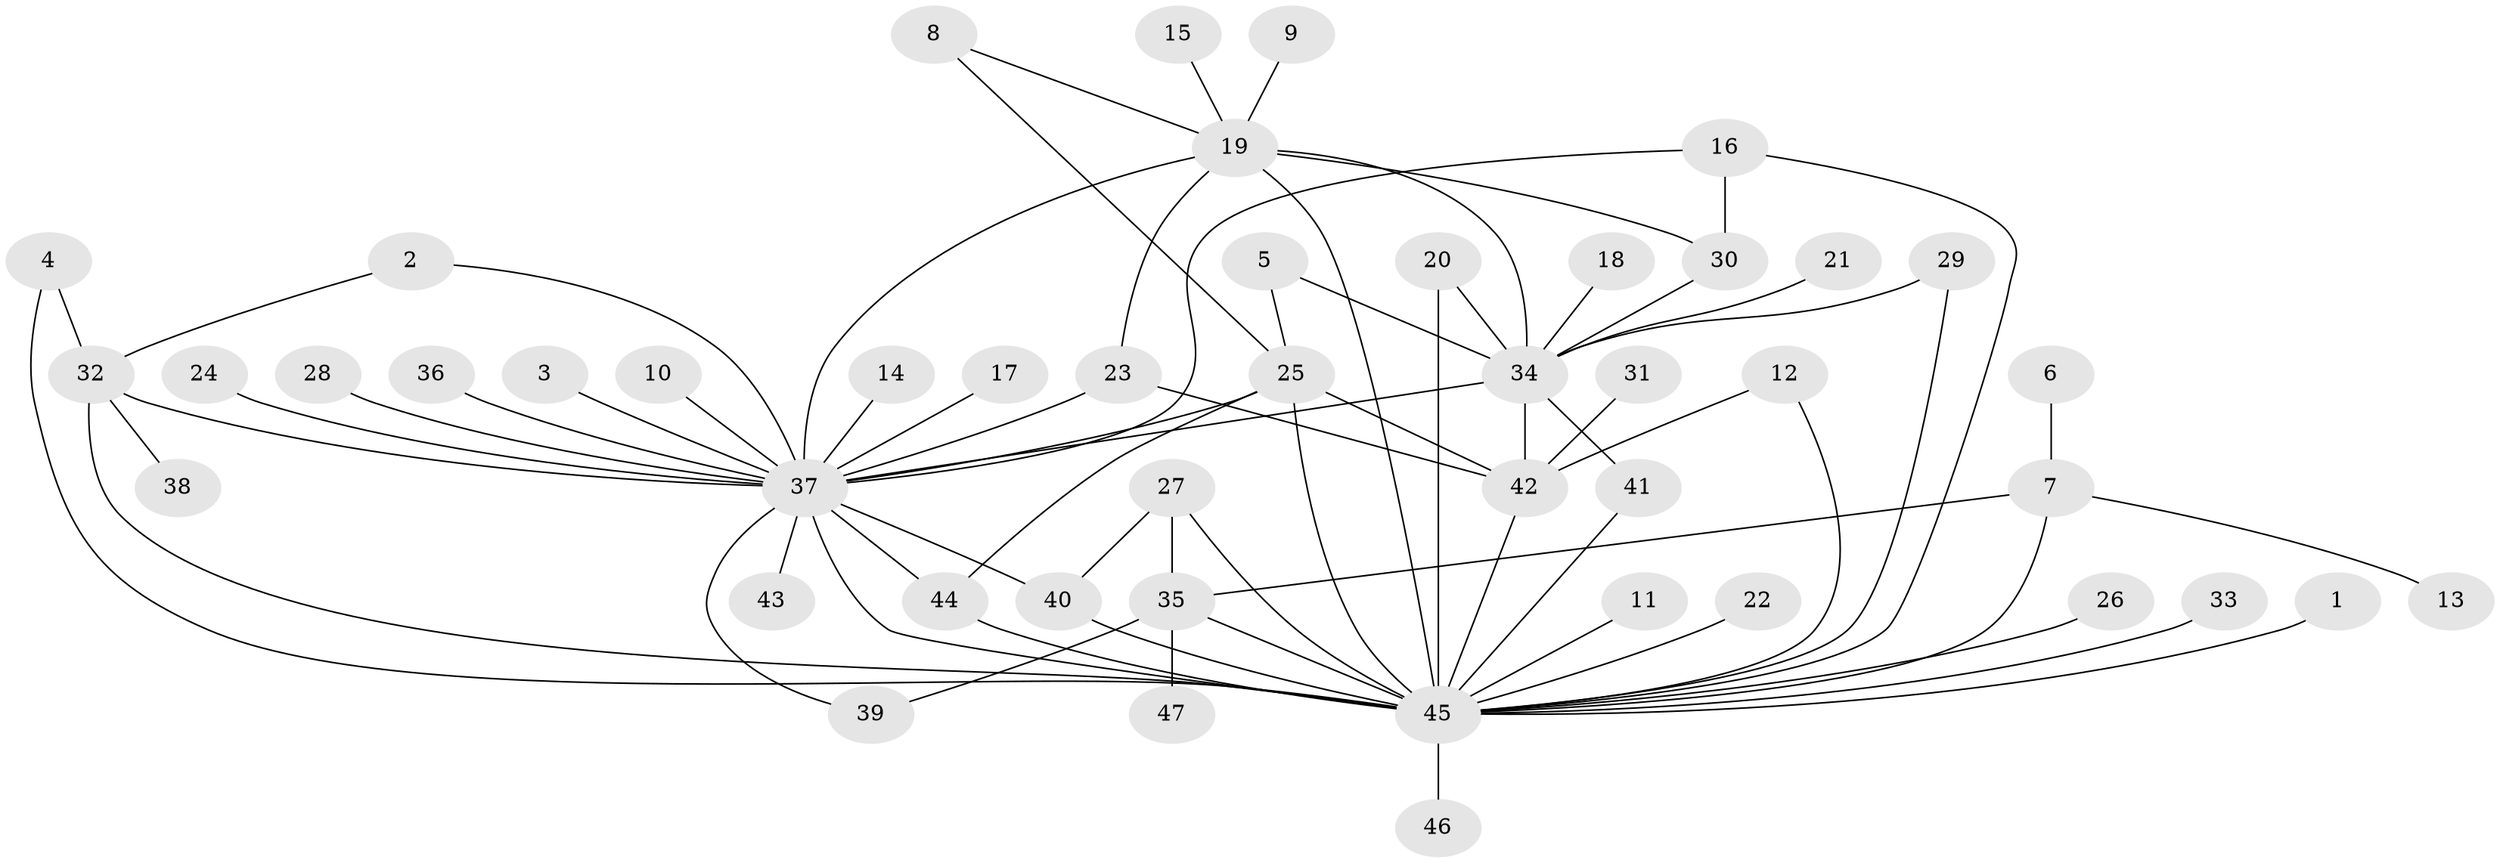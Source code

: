 // original degree distribution, {29: 0.010869565217391304, 17: 0.010869565217391304, 4: 0.08695652173913043, 1: 0.4891304347826087, 6: 0.043478260869565216, 2: 0.1956521739130435, 7: 0.021739130434782608, 12: 0.010869565217391304, 8: 0.010869565217391304, 3: 0.10869565217391304, 11: 0.010869565217391304}
// Generated by graph-tools (version 1.1) at 2025/49/03/09/25 03:49:59]
// undirected, 47 vertices, 72 edges
graph export_dot {
graph [start="1"]
  node [color=gray90,style=filled];
  1;
  2;
  3;
  4;
  5;
  6;
  7;
  8;
  9;
  10;
  11;
  12;
  13;
  14;
  15;
  16;
  17;
  18;
  19;
  20;
  21;
  22;
  23;
  24;
  25;
  26;
  27;
  28;
  29;
  30;
  31;
  32;
  33;
  34;
  35;
  36;
  37;
  38;
  39;
  40;
  41;
  42;
  43;
  44;
  45;
  46;
  47;
  1 -- 45 [weight=1.0];
  2 -- 32 [weight=1.0];
  2 -- 37 [weight=1.0];
  3 -- 37 [weight=1.0];
  4 -- 32 [weight=1.0];
  4 -- 45 [weight=1.0];
  5 -- 25 [weight=1.0];
  5 -- 34 [weight=1.0];
  6 -- 7 [weight=1.0];
  7 -- 13 [weight=1.0];
  7 -- 35 [weight=1.0];
  7 -- 45 [weight=1.0];
  8 -- 19 [weight=1.0];
  8 -- 25 [weight=1.0];
  9 -- 19 [weight=1.0];
  10 -- 37 [weight=1.0];
  11 -- 45 [weight=1.0];
  12 -- 42 [weight=1.0];
  12 -- 45 [weight=1.0];
  14 -- 37 [weight=1.0];
  15 -- 19 [weight=1.0];
  16 -- 30 [weight=1.0];
  16 -- 37 [weight=1.0];
  16 -- 45 [weight=1.0];
  17 -- 37 [weight=1.0];
  18 -- 34 [weight=1.0];
  19 -- 23 [weight=1.0];
  19 -- 30 [weight=1.0];
  19 -- 34 [weight=1.0];
  19 -- 37 [weight=1.0];
  19 -- 45 [weight=1.0];
  20 -- 34 [weight=1.0];
  20 -- 45 [weight=2.0];
  21 -- 34 [weight=1.0];
  22 -- 45 [weight=1.0];
  23 -- 37 [weight=1.0];
  23 -- 42 [weight=1.0];
  24 -- 37 [weight=1.0];
  25 -- 37 [weight=1.0];
  25 -- 42 [weight=1.0];
  25 -- 44 [weight=1.0];
  25 -- 45 [weight=1.0];
  26 -- 45 [weight=1.0];
  27 -- 35 [weight=1.0];
  27 -- 40 [weight=1.0];
  27 -- 45 [weight=1.0];
  28 -- 37 [weight=2.0];
  29 -- 34 [weight=1.0];
  29 -- 45 [weight=1.0];
  30 -- 34 [weight=1.0];
  31 -- 42 [weight=1.0];
  32 -- 37 [weight=1.0];
  32 -- 38 [weight=1.0];
  32 -- 45 [weight=1.0];
  33 -- 45 [weight=1.0];
  34 -- 37 [weight=1.0];
  34 -- 41 [weight=1.0];
  34 -- 42 [weight=1.0];
  35 -- 39 [weight=1.0];
  35 -- 45 [weight=2.0];
  35 -- 47 [weight=1.0];
  36 -- 37 [weight=1.0];
  37 -- 39 [weight=1.0];
  37 -- 40 [weight=1.0];
  37 -- 43 [weight=1.0];
  37 -- 44 [weight=1.0];
  37 -- 45 [weight=2.0];
  40 -- 45 [weight=1.0];
  41 -- 45 [weight=1.0];
  42 -- 45 [weight=1.0];
  44 -- 45 [weight=1.0];
  45 -- 46 [weight=1.0];
}
